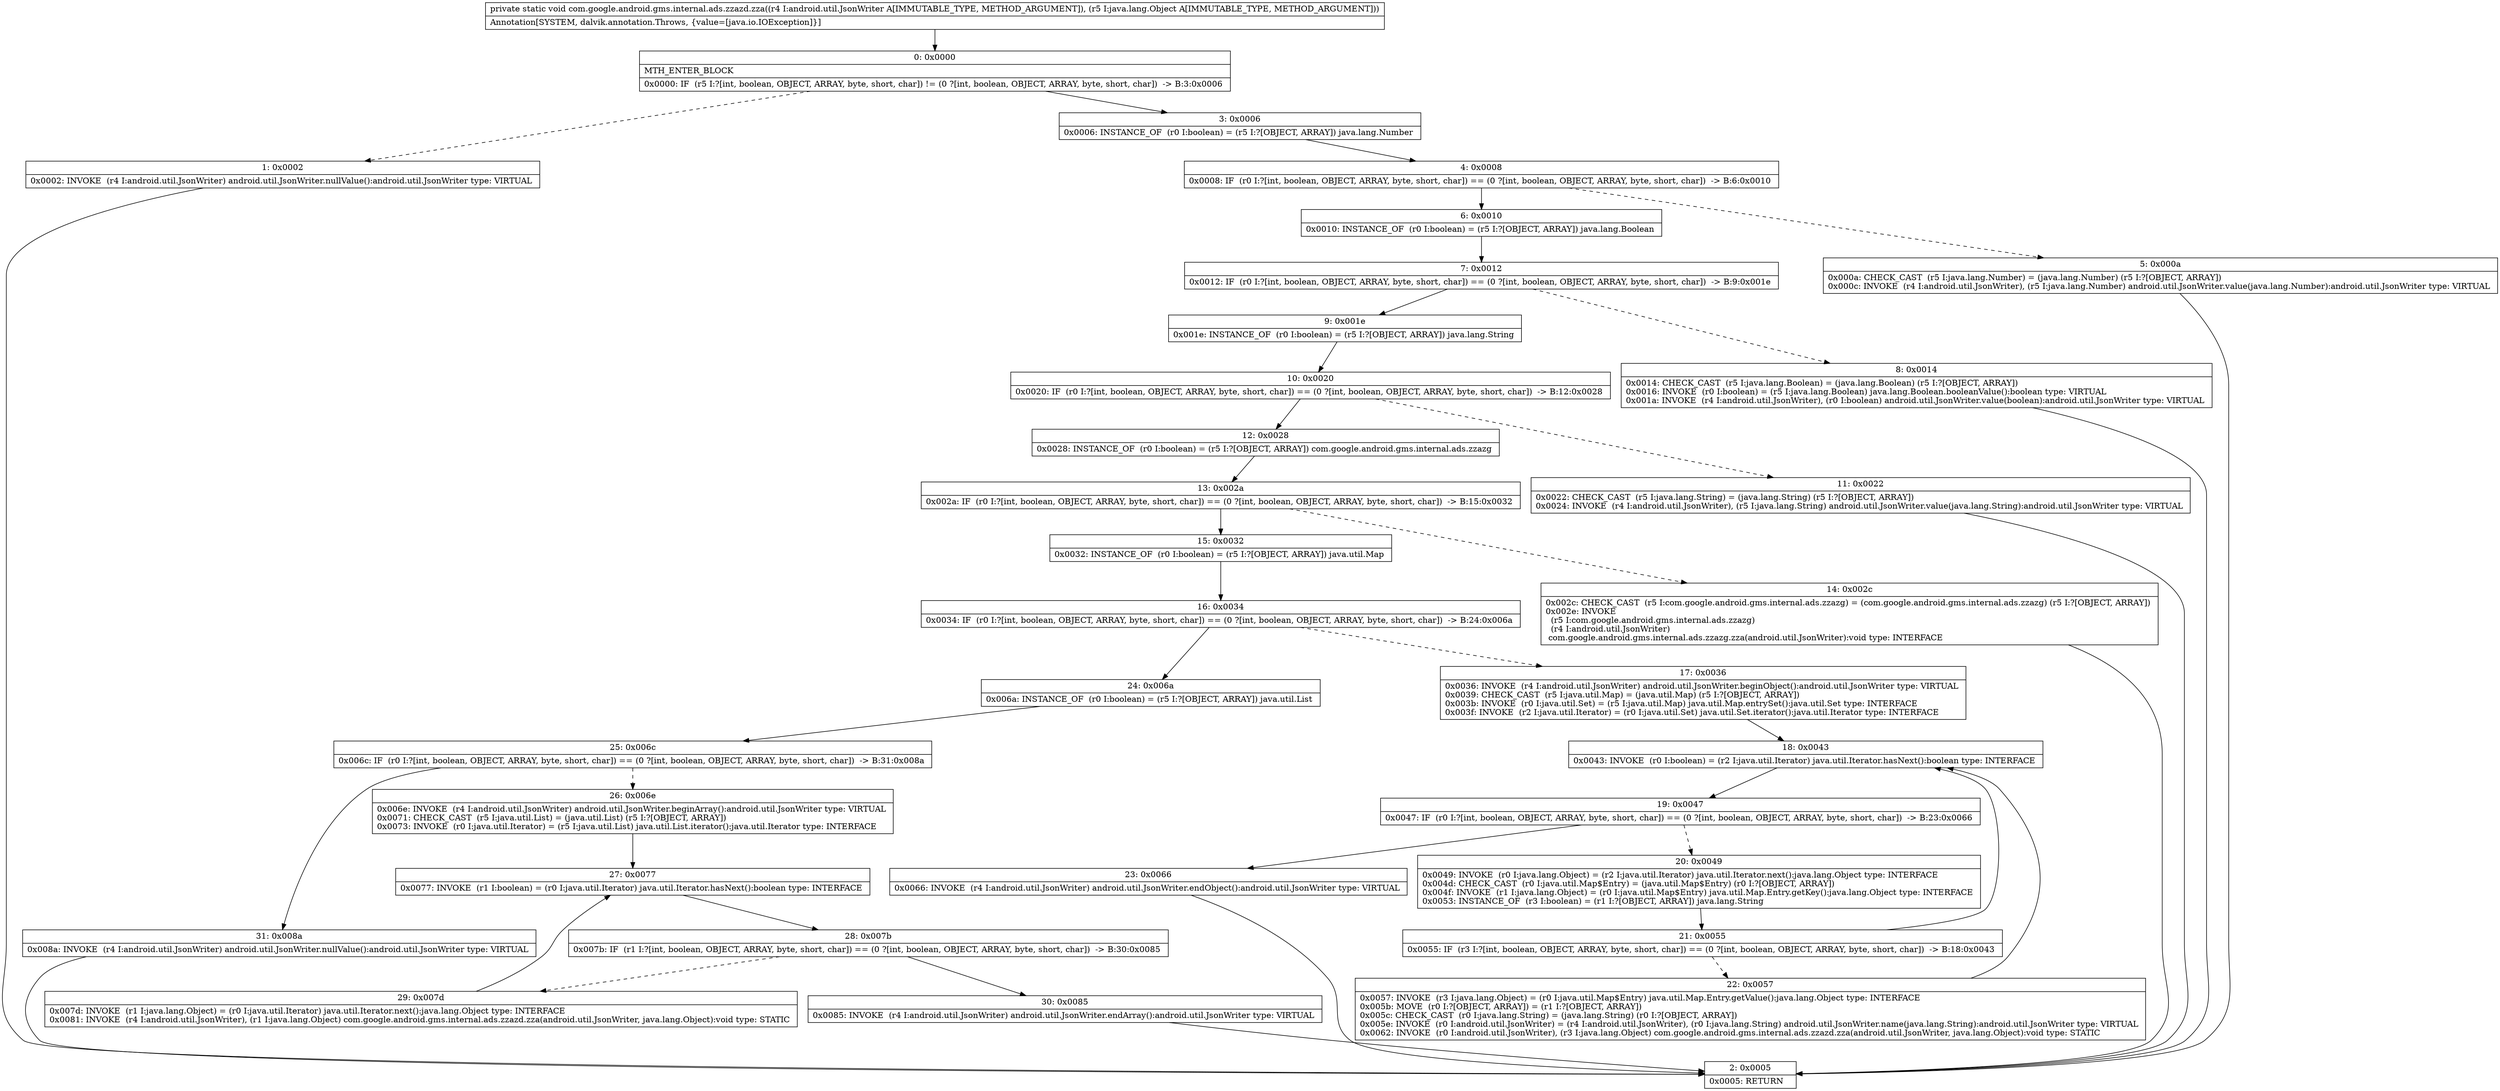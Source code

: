 digraph "CFG forcom.google.android.gms.internal.ads.zzazd.zza(Landroid\/util\/JsonWriter;Ljava\/lang\/Object;)V" {
Node_0 [shape=record,label="{0\:\ 0x0000|MTH_ENTER_BLOCK\l|0x0000: IF  (r5 I:?[int, boolean, OBJECT, ARRAY, byte, short, char]) != (0 ?[int, boolean, OBJECT, ARRAY, byte, short, char])  \-\> B:3:0x0006 \l}"];
Node_1 [shape=record,label="{1\:\ 0x0002|0x0002: INVOKE  (r4 I:android.util.JsonWriter) android.util.JsonWriter.nullValue():android.util.JsonWriter type: VIRTUAL \l}"];
Node_2 [shape=record,label="{2\:\ 0x0005|0x0005: RETURN   \l}"];
Node_3 [shape=record,label="{3\:\ 0x0006|0x0006: INSTANCE_OF  (r0 I:boolean) = (r5 I:?[OBJECT, ARRAY]) java.lang.Number \l}"];
Node_4 [shape=record,label="{4\:\ 0x0008|0x0008: IF  (r0 I:?[int, boolean, OBJECT, ARRAY, byte, short, char]) == (0 ?[int, boolean, OBJECT, ARRAY, byte, short, char])  \-\> B:6:0x0010 \l}"];
Node_5 [shape=record,label="{5\:\ 0x000a|0x000a: CHECK_CAST  (r5 I:java.lang.Number) = (java.lang.Number) (r5 I:?[OBJECT, ARRAY]) \l0x000c: INVOKE  (r4 I:android.util.JsonWriter), (r5 I:java.lang.Number) android.util.JsonWriter.value(java.lang.Number):android.util.JsonWriter type: VIRTUAL \l}"];
Node_6 [shape=record,label="{6\:\ 0x0010|0x0010: INSTANCE_OF  (r0 I:boolean) = (r5 I:?[OBJECT, ARRAY]) java.lang.Boolean \l}"];
Node_7 [shape=record,label="{7\:\ 0x0012|0x0012: IF  (r0 I:?[int, boolean, OBJECT, ARRAY, byte, short, char]) == (0 ?[int, boolean, OBJECT, ARRAY, byte, short, char])  \-\> B:9:0x001e \l}"];
Node_8 [shape=record,label="{8\:\ 0x0014|0x0014: CHECK_CAST  (r5 I:java.lang.Boolean) = (java.lang.Boolean) (r5 I:?[OBJECT, ARRAY]) \l0x0016: INVOKE  (r0 I:boolean) = (r5 I:java.lang.Boolean) java.lang.Boolean.booleanValue():boolean type: VIRTUAL \l0x001a: INVOKE  (r4 I:android.util.JsonWriter), (r0 I:boolean) android.util.JsonWriter.value(boolean):android.util.JsonWriter type: VIRTUAL \l}"];
Node_9 [shape=record,label="{9\:\ 0x001e|0x001e: INSTANCE_OF  (r0 I:boolean) = (r5 I:?[OBJECT, ARRAY]) java.lang.String \l}"];
Node_10 [shape=record,label="{10\:\ 0x0020|0x0020: IF  (r0 I:?[int, boolean, OBJECT, ARRAY, byte, short, char]) == (0 ?[int, boolean, OBJECT, ARRAY, byte, short, char])  \-\> B:12:0x0028 \l}"];
Node_11 [shape=record,label="{11\:\ 0x0022|0x0022: CHECK_CAST  (r5 I:java.lang.String) = (java.lang.String) (r5 I:?[OBJECT, ARRAY]) \l0x0024: INVOKE  (r4 I:android.util.JsonWriter), (r5 I:java.lang.String) android.util.JsonWriter.value(java.lang.String):android.util.JsonWriter type: VIRTUAL \l}"];
Node_12 [shape=record,label="{12\:\ 0x0028|0x0028: INSTANCE_OF  (r0 I:boolean) = (r5 I:?[OBJECT, ARRAY]) com.google.android.gms.internal.ads.zzazg \l}"];
Node_13 [shape=record,label="{13\:\ 0x002a|0x002a: IF  (r0 I:?[int, boolean, OBJECT, ARRAY, byte, short, char]) == (0 ?[int, boolean, OBJECT, ARRAY, byte, short, char])  \-\> B:15:0x0032 \l}"];
Node_14 [shape=record,label="{14\:\ 0x002c|0x002c: CHECK_CAST  (r5 I:com.google.android.gms.internal.ads.zzazg) = (com.google.android.gms.internal.ads.zzazg) (r5 I:?[OBJECT, ARRAY]) \l0x002e: INVOKE  \l  (r5 I:com.google.android.gms.internal.ads.zzazg)\l  (r4 I:android.util.JsonWriter)\l com.google.android.gms.internal.ads.zzazg.zza(android.util.JsonWriter):void type: INTERFACE \l}"];
Node_15 [shape=record,label="{15\:\ 0x0032|0x0032: INSTANCE_OF  (r0 I:boolean) = (r5 I:?[OBJECT, ARRAY]) java.util.Map \l}"];
Node_16 [shape=record,label="{16\:\ 0x0034|0x0034: IF  (r0 I:?[int, boolean, OBJECT, ARRAY, byte, short, char]) == (0 ?[int, boolean, OBJECT, ARRAY, byte, short, char])  \-\> B:24:0x006a \l}"];
Node_17 [shape=record,label="{17\:\ 0x0036|0x0036: INVOKE  (r4 I:android.util.JsonWriter) android.util.JsonWriter.beginObject():android.util.JsonWriter type: VIRTUAL \l0x0039: CHECK_CAST  (r5 I:java.util.Map) = (java.util.Map) (r5 I:?[OBJECT, ARRAY]) \l0x003b: INVOKE  (r0 I:java.util.Set) = (r5 I:java.util.Map) java.util.Map.entrySet():java.util.Set type: INTERFACE \l0x003f: INVOKE  (r2 I:java.util.Iterator) = (r0 I:java.util.Set) java.util.Set.iterator():java.util.Iterator type: INTERFACE \l}"];
Node_18 [shape=record,label="{18\:\ 0x0043|0x0043: INVOKE  (r0 I:boolean) = (r2 I:java.util.Iterator) java.util.Iterator.hasNext():boolean type: INTERFACE \l}"];
Node_19 [shape=record,label="{19\:\ 0x0047|0x0047: IF  (r0 I:?[int, boolean, OBJECT, ARRAY, byte, short, char]) == (0 ?[int, boolean, OBJECT, ARRAY, byte, short, char])  \-\> B:23:0x0066 \l}"];
Node_20 [shape=record,label="{20\:\ 0x0049|0x0049: INVOKE  (r0 I:java.lang.Object) = (r2 I:java.util.Iterator) java.util.Iterator.next():java.lang.Object type: INTERFACE \l0x004d: CHECK_CAST  (r0 I:java.util.Map$Entry) = (java.util.Map$Entry) (r0 I:?[OBJECT, ARRAY]) \l0x004f: INVOKE  (r1 I:java.lang.Object) = (r0 I:java.util.Map$Entry) java.util.Map.Entry.getKey():java.lang.Object type: INTERFACE \l0x0053: INSTANCE_OF  (r3 I:boolean) = (r1 I:?[OBJECT, ARRAY]) java.lang.String \l}"];
Node_21 [shape=record,label="{21\:\ 0x0055|0x0055: IF  (r3 I:?[int, boolean, OBJECT, ARRAY, byte, short, char]) == (0 ?[int, boolean, OBJECT, ARRAY, byte, short, char])  \-\> B:18:0x0043 \l}"];
Node_22 [shape=record,label="{22\:\ 0x0057|0x0057: INVOKE  (r3 I:java.lang.Object) = (r0 I:java.util.Map$Entry) java.util.Map.Entry.getValue():java.lang.Object type: INTERFACE \l0x005b: MOVE  (r0 I:?[OBJECT, ARRAY]) = (r1 I:?[OBJECT, ARRAY]) \l0x005c: CHECK_CAST  (r0 I:java.lang.String) = (java.lang.String) (r0 I:?[OBJECT, ARRAY]) \l0x005e: INVOKE  (r0 I:android.util.JsonWriter) = (r4 I:android.util.JsonWriter), (r0 I:java.lang.String) android.util.JsonWriter.name(java.lang.String):android.util.JsonWriter type: VIRTUAL \l0x0062: INVOKE  (r0 I:android.util.JsonWriter), (r3 I:java.lang.Object) com.google.android.gms.internal.ads.zzazd.zza(android.util.JsonWriter, java.lang.Object):void type: STATIC \l}"];
Node_23 [shape=record,label="{23\:\ 0x0066|0x0066: INVOKE  (r4 I:android.util.JsonWriter) android.util.JsonWriter.endObject():android.util.JsonWriter type: VIRTUAL \l}"];
Node_24 [shape=record,label="{24\:\ 0x006a|0x006a: INSTANCE_OF  (r0 I:boolean) = (r5 I:?[OBJECT, ARRAY]) java.util.List \l}"];
Node_25 [shape=record,label="{25\:\ 0x006c|0x006c: IF  (r0 I:?[int, boolean, OBJECT, ARRAY, byte, short, char]) == (0 ?[int, boolean, OBJECT, ARRAY, byte, short, char])  \-\> B:31:0x008a \l}"];
Node_26 [shape=record,label="{26\:\ 0x006e|0x006e: INVOKE  (r4 I:android.util.JsonWriter) android.util.JsonWriter.beginArray():android.util.JsonWriter type: VIRTUAL \l0x0071: CHECK_CAST  (r5 I:java.util.List) = (java.util.List) (r5 I:?[OBJECT, ARRAY]) \l0x0073: INVOKE  (r0 I:java.util.Iterator) = (r5 I:java.util.List) java.util.List.iterator():java.util.Iterator type: INTERFACE \l}"];
Node_27 [shape=record,label="{27\:\ 0x0077|0x0077: INVOKE  (r1 I:boolean) = (r0 I:java.util.Iterator) java.util.Iterator.hasNext():boolean type: INTERFACE \l}"];
Node_28 [shape=record,label="{28\:\ 0x007b|0x007b: IF  (r1 I:?[int, boolean, OBJECT, ARRAY, byte, short, char]) == (0 ?[int, boolean, OBJECT, ARRAY, byte, short, char])  \-\> B:30:0x0085 \l}"];
Node_29 [shape=record,label="{29\:\ 0x007d|0x007d: INVOKE  (r1 I:java.lang.Object) = (r0 I:java.util.Iterator) java.util.Iterator.next():java.lang.Object type: INTERFACE \l0x0081: INVOKE  (r4 I:android.util.JsonWriter), (r1 I:java.lang.Object) com.google.android.gms.internal.ads.zzazd.zza(android.util.JsonWriter, java.lang.Object):void type: STATIC \l}"];
Node_30 [shape=record,label="{30\:\ 0x0085|0x0085: INVOKE  (r4 I:android.util.JsonWriter) android.util.JsonWriter.endArray():android.util.JsonWriter type: VIRTUAL \l}"];
Node_31 [shape=record,label="{31\:\ 0x008a|0x008a: INVOKE  (r4 I:android.util.JsonWriter) android.util.JsonWriter.nullValue():android.util.JsonWriter type: VIRTUAL \l}"];
MethodNode[shape=record,label="{private static void com.google.android.gms.internal.ads.zzazd.zza((r4 I:android.util.JsonWriter A[IMMUTABLE_TYPE, METHOD_ARGUMENT]), (r5 I:java.lang.Object A[IMMUTABLE_TYPE, METHOD_ARGUMENT]))  | Annotation[SYSTEM, dalvik.annotation.Throws, \{value=[java.io.IOException]\}]\l}"];
MethodNode -> Node_0;
Node_0 -> Node_1[style=dashed];
Node_0 -> Node_3;
Node_1 -> Node_2;
Node_3 -> Node_4;
Node_4 -> Node_5[style=dashed];
Node_4 -> Node_6;
Node_5 -> Node_2;
Node_6 -> Node_7;
Node_7 -> Node_8[style=dashed];
Node_7 -> Node_9;
Node_8 -> Node_2;
Node_9 -> Node_10;
Node_10 -> Node_11[style=dashed];
Node_10 -> Node_12;
Node_11 -> Node_2;
Node_12 -> Node_13;
Node_13 -> Node_14[style=dashed];
Node_13 -> Node_15;
Node_14 -> Node_2;
Node_15 -> Node_16;
Node_16 -> Node_17[style=dashed];
Node_16 -> Node_24;
Node_17 -> Node_18;
Node_18 -> Node_19;
Node_19 -> Node_20[style=dashed];
Node_19 -> Node_23;
Node_20 -> Node_21;
Node_21 -> Node_18;
Node_21 -> Node_22[style=dashed];
Node_22 -> Node_18;
Node_23 -> Node_2;
Node_24 -> Node_25;
Node_25 -> Node_26[style=dashed];
Node_25 -> Node_31;
Node_26 -> Node_27;
Node_27 -> Node_28;
Node_28 -> Node_29[style=dashed];
Node_28 -> Node_30;
Node_29 -> Node_27;
Node_30 -> Node_2;
Node_31 -> Node_2;
}

